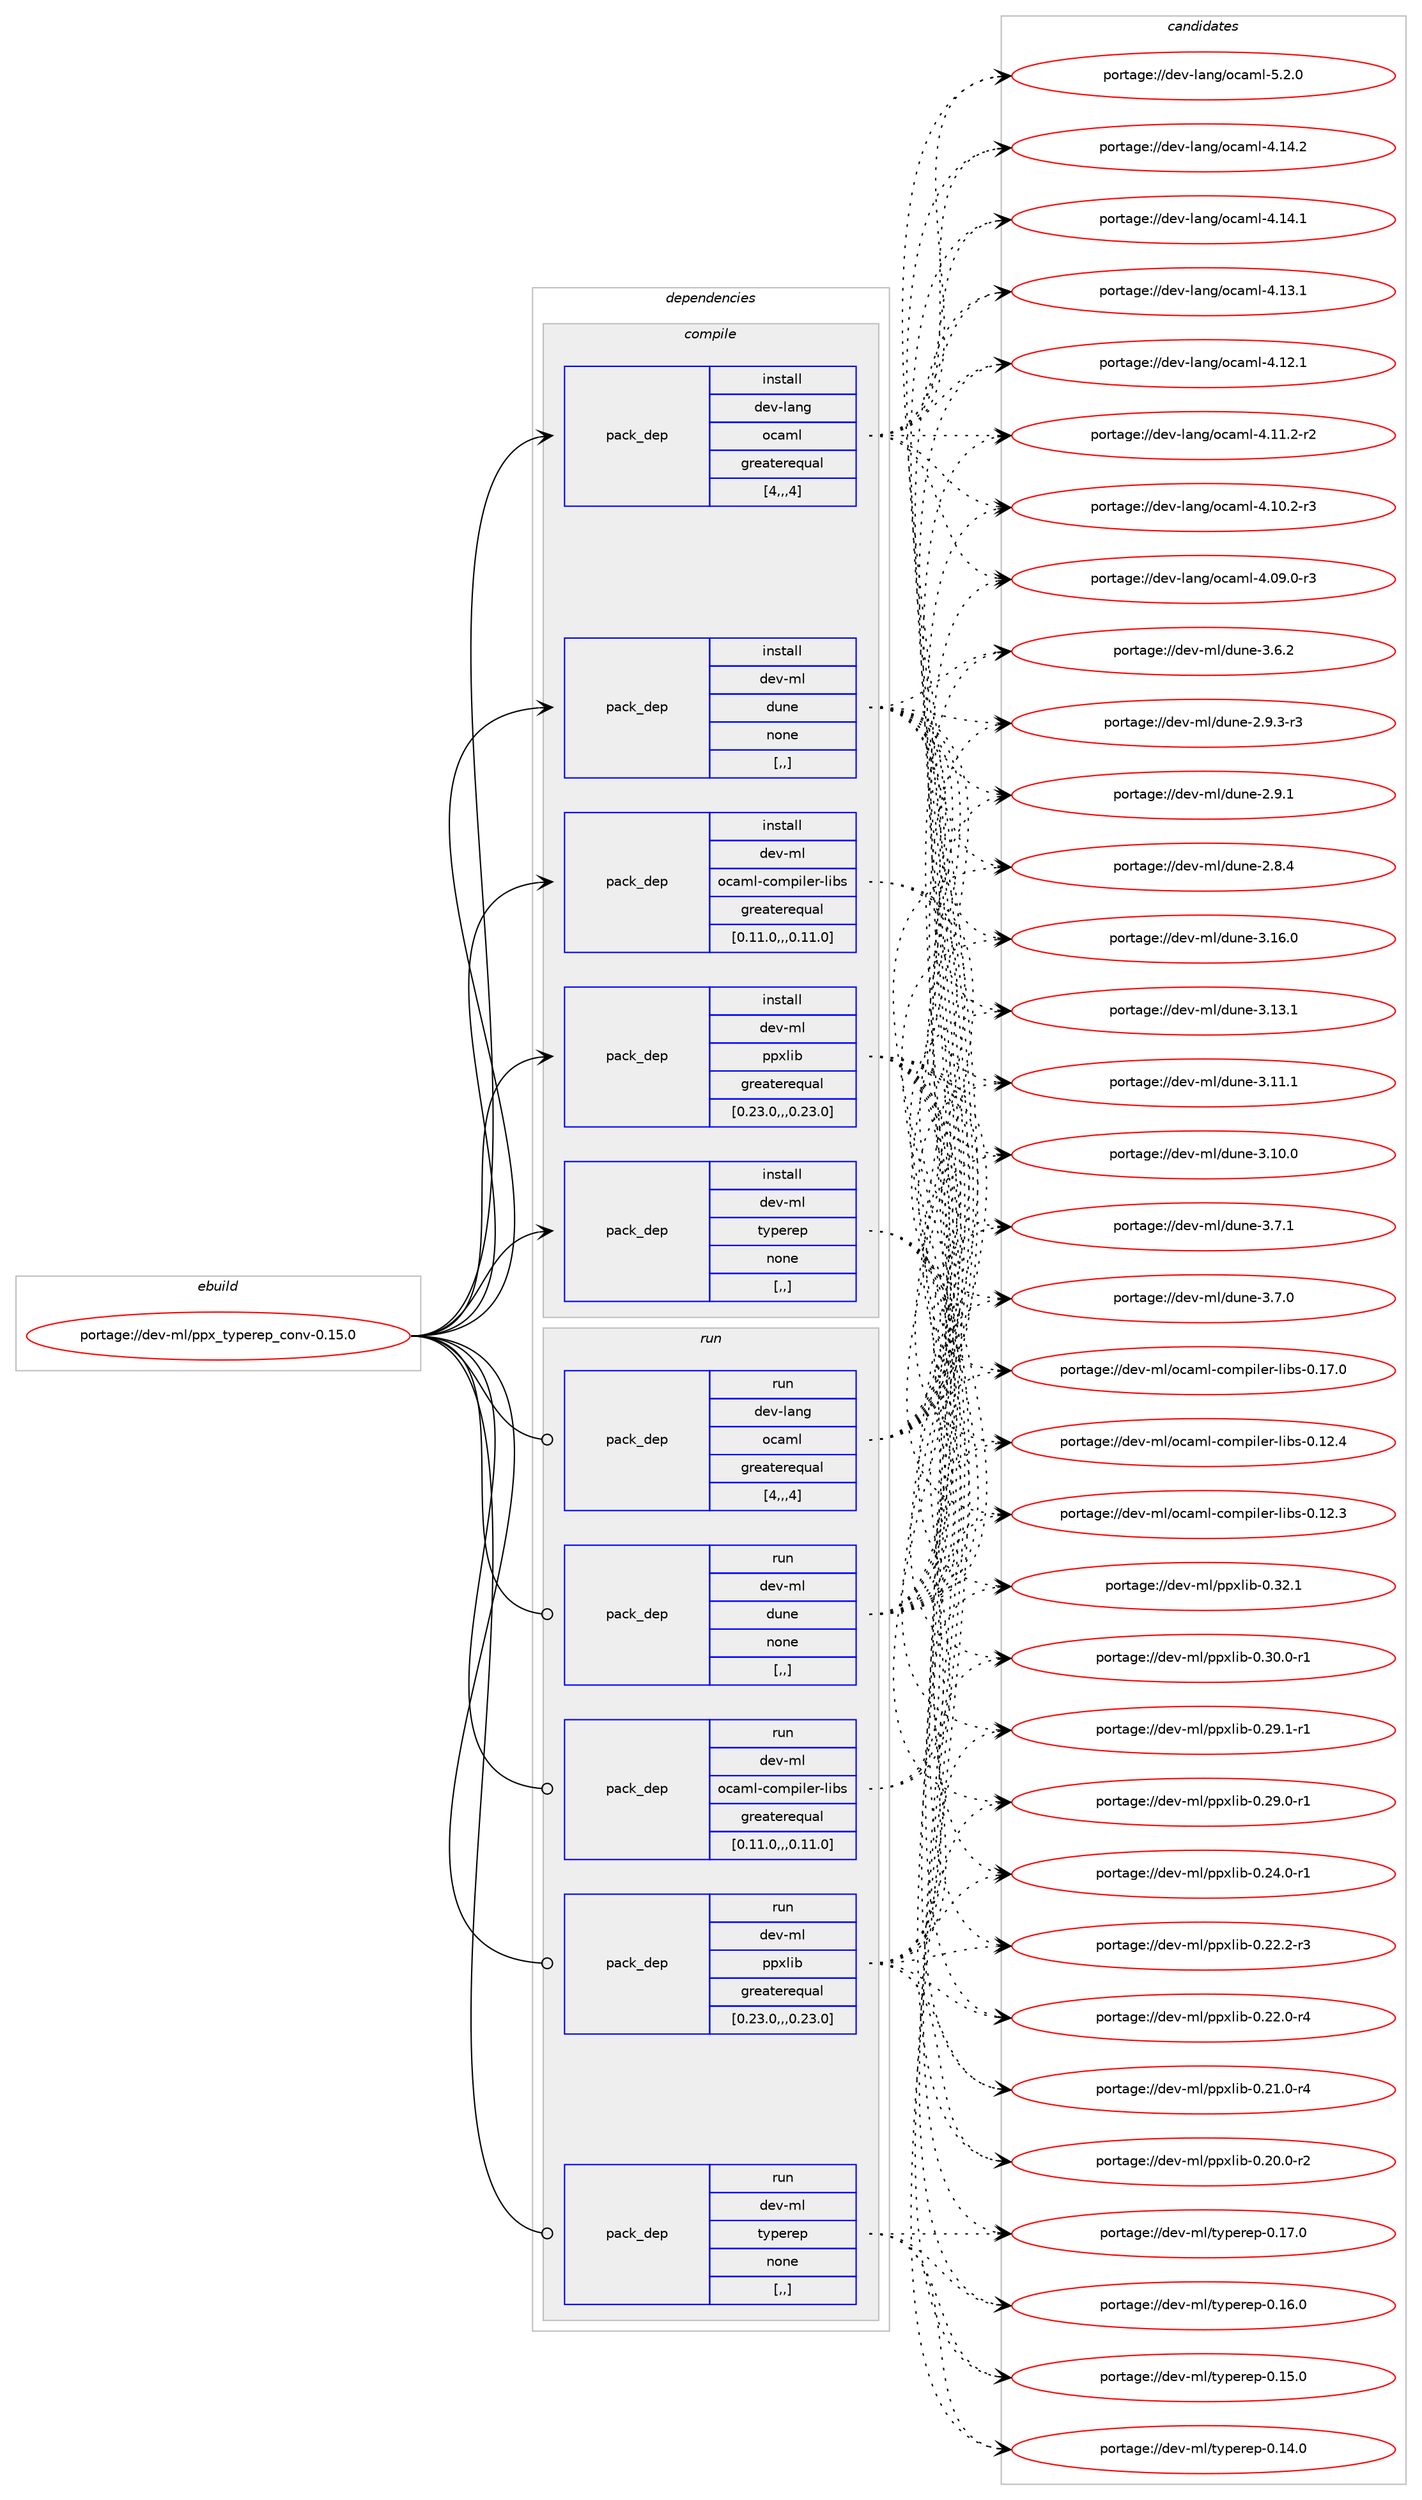 digraph prolog {

# *************
# Graph options
# *************

newrank=true;
concentrate=true;
compound=true;
graph [rankdir=LR,fontname=Helvetica,fontsize=10,ranksep=1.5];#, ranksep=2.5, nodesep=0.2];
edge  [arrowhead=vee];
node  [fontname=Helvetica,fontsize=10];

# **********
# The ebuild
# **********

subgraph cluster_leftcol {
color=gray;
label=<<i>ebuild</i>>;
id [label="portage://dev-ml/ppx_typerep_conv-0.15.0", color=red, width=4, href="../dev-ml/ppx_typerep_conv-0.15.0.svg"];
}

# ****************
# The dependencies
# ****************

subgraph cluster_midcol {
color=gray;
label=<<i>dependencies</i>>;
subgraph cluster_compile {
fillcolor="#eeeeee";
style=filled;
label=<<i>compile</i>>;
subgraph pack93376 {
dependency124349 [label=<<TABLE BORDER="0" CELLBORDER="1" CELLSPACING="0" CELLPADDING="4" WIDTH="220"><TR><TD ROWSPAN="6" CELLPADDING="30">pack_dep</TD></TR><TR><TD WIDTH="110">install</TD></TR><TR><TD>dev-lang</TD></TR><TR><TD>ocaml</TD></TR><TR><TD>greaterequal</TD></TR><TR><TD>[4,,,4]</TD></TR></TABLE>>, shape=none, color=blue];
}
id:e -> dependency124349:w [weight=20,style="solid",arrowhead="vee"];
subgraph pack93377 {
dependency124350 [label=<<TABLE BORDER="0" CELLBORDER="1" CELLSPACING="0" CELLPADDING="4" WIDTH="220"><TR><TD ROWSPAN="6" CELLPADDING="30">pack_dep</TD></TR><TR><TD WIDTH="110">install</TD></TR><TR><TD>dev-ml</TD></TR><TR><TD>dune</TD></TR><TR><TD>none</TD></TR><TR><TD>[,,]</TD></TR></TABLE>>, shape=none, color=blue];
}
id:e -> dependency124350:w [weight=20,style="solid",arrowhead="vee"];
subgraph pack93378 {
dependency124351 [label=<<TABLE BORDER="0" CELLBORDER="1" CELLSPACING="0" CELLPADDING="4" WIDTH="220"><TR><TD ROWSPAN="6" CELLPADDING="30">pack_dep</TD></TR><TR><TD WIDTH="110">install</TD></TR><TR><TD>dev-ml</TD></TR><TR><TD>ocaml-compiler-libs</TD></TR><TR><TD>greaterequal</TD></TR><TR><TD>[0.11.0,,,0.11.0]</TD></TR></TABLE>>, shape=none, color=blue];
}
id:e -> dependency124351:w [weight=20,style="solid",arrowhead="vee"];
subgraph pack93379 {
dependency124352 [label=<<TABLE BORDER="0" CELLBORDER="1" CELLSPACING="0" CELLPADDING="4" WIDTH="220"><TR><TD ROWSPAN="6" CELLPADDING="30">pack_dep</TD></TR><TR><TD WIDTH="110">install</TD></TR><TR><TD>dev-ml</TD></TR><TR><TD>ppxlib</TD></TR><TR><TD>greaterequal</TD></TR><TR><TD>[0.23.0,,,0.23.0]</TD></TR></TABLE>>, shape=none, color=blue];
}
id:e -> dependency124352:w [weight=20,style="solid",arrowhead="vee"];
subgraph pack93380 {
dependency124353 [label=<<TABLE BORDER="0" CELLBORDER="1" CELLSPACING="0" CELLPADDING="4" WIDTH="220"><TR><TD ROWSPAN="6" CELLPADDING="30">pack_dep</TD></TR><TR><TD WIDTH="110">install</TD></TR><TR><TD>dev-ml</TD></TR><TR><TD>typerep</TD></TR><TR><TD>none</TD></TR><TR><TD>[,,]</TD></TR></TABLE>>, shape=none, color=blue];
}
id:e -> dependency124353:w [weight=20,style="solid",arrowhead="vee"];
}
subgraph cluster_compileandrun {
fillcolor="#eeeeee";
style=filled;
label=<<i>compile and run</i>>;
}
subgraph cluster_run {
fillcolor="#eeeeee";
style=filled;
label=<<i>run</i>>;
subgraph pack93381 {
dependency124354 [label=<<TABLE BORDER="0" CELLBORDER="1" CELLSPACING="0" CELLPADDING="4" WIDTH="220"><TR><TD ROWSPAN="6" CELLPADDING="30">pack_dep</TD></TR><TR><TD WIDTH="110">run</TD></TR><TR><TD>dev-lang</TD></TR><TR><TD>ocaml</TD></TR><TR><TD>greaterequal</TD></TR><TR><TD>[4,,,4]</TD></TR></TABLE>>, shape=none, color=blue];
}
id:e -> dependency124354:w [weight=20,style="solid",arrowhead="odot"];
subgraph pack93382 {
dependency124355 [label=<<TABLE BORDER="0" CELLBORDER="1" CELLSPACING="0" CELLPADDING="4" WIDTH="220"><TR><TD ROWSPAN="6" CELLPADDING="30">pack_dep</TD></TR><TR><TD WIDTH="110">run</TD></TR><TR><TD>dev-ml</TD></TR><TR><TD>dune</TD></TR><TR><TD>none</TD></TR><TR><TD>[,,]</TD></TR></TABLE>>, shape=none, color=blue];
}
id:e -> dependency124355:w [weight=20,style="solid",arrowhead="odot"];
subgraph pack93383 {
dependency124356 [label=<<TABLE BORDER="0" CELLBORDER="1" CELLSPACING="0" CELLPADDING="4" WIDTH="220"><TR><TD ROWSPAN="6" CELLPADDING="30">pack_dep</TD></TR><TR><TD WIDTH="110">run</TD></TR><TR><TD>dev-ml</TD></TR><TR><TD>ocaml-compiler-libs</TD></TR><TR><TD>greaterequal</TD></TR><TR><TD>[0.11.0,,,0.11.0]</TD></TR></TABLE>>, shape=none, color=blue];
}
id:e -> dependency124356:w [weight=20,style="solid",arrowhead="odot"];
subgraph pack93384 {
dependency124357 [label=<<TABLE BORDER="0" CELLBORDER="1" CELLSPACING="0" CELLPADDING="4" WIDTH="220"><TR><TD ROWSPAN="6" CELLPADDING="30">pack_dep</TD></TR><TR><TD WIDTH="110">run</TD></TR><TR><TD>dev-ml</TD></TR><TR><TD>ppxlib</TD></TR><TR><TD>greaterequal</TD></TR><TR><TD>[0.23.0,,,0.23.0]</TD></TR></TABLE>>, shape=none, color=blue];
}
id:e -> dependency124357:w [weight=20,style="solid",arrowhead="odot"];
subgraph pack93385 {
dependency124358 [label=<<TABLE BORDER="0" CELLBORDER="1" CELLSPACING="0" CELLPADDING="4" WIDTH="220"><TR><TD ROWSPAN="6" CELLPADDING="30">pack_dep</TD></TR><TR><TD WIDTH="110">run</TD></TR><TR><TD>dev-ml</TD></TR><TR><TD>typerep</TD></TR><TR><TD>none</TD></TR><TR><TD>[,,]</TD></TR></TABLE>>, shape=none, color=blue];
}
id:e -> dependency124358:w [weight=20,style="solid",arrowhead="odot"];
}
}

# **************
# The candidates
# **************

subgraph cluster_choices {
rank=same;
color=gray;
label=<<i>candidates</i>>;

subgraph choice93376 {
color=black;
nodesep=1;
choice1001011184510897110103471119997109108455346504648 [label="portage://dev-lang/ocaml-5.2.0", color=red, width=4,href="../dev-lang/ocaml-5.2.0.svg"];
choice100101118451089711010347111999710910845524649524650 [label="portage://dev-lang/ocaml-4.14.2", color=red, width=4,href="../dev-lang/ocaml-4.14.2.svg"];
choice100101118451089711010347111999710910845524649524649 [label="portage://dev-lang/ocaml-4.14.1", color=red, width=4,href="../dev-lang/ocaml-4.14.1.svg"];
choice100101118451089711010347111999710910845524649514649 [label="portage://dev-lang/ocaml-4.13.1", color=red, width=4,href="../dev-lang/ocaml-4.13.1.svg"];
choice100101118451089711010347111999710910845524649504649 [label="portage://dev-lang/ocaml-4.12.1", color=red, width=4,href="../dev-lang/ocaml-4.12.1.svg"];
choice1001011184510897110103471119997109108455246494946504511450 [label="portage://dev-lang/ocaml-4.11.2-r2", color=red, width=4,href="../dev-lang/ocaml-4.11.2-r2.svg"];
choice1001011184510897110103471119997109108455246494846504511451 [label="portage://dev-lang/ocaml-4.10.2-r3", color=red, width=4,href="../dev-lang/ocaml-4.10.2-r3.svg"];
choice1001011184510897110103471119997109108455246485746484511451 [label="portage://dev-lang/ocaml-4.09.0-r3", color=red, width=4,href="../dev-lang/ocaml-4.09.0-r3.svg"];
dependency124349:e -> choice1001011184510897110103471119997109108455346504648:w [style=dotted,weight="100"];
dependency124349:e -> choice100101118451089711010347111999710910845524649524650:w [style=dotted,weight="100"];
dependency124349:e -> choice100101118451089711010347111999710910845524649524649:w [style=dotted,weight="100"];
dependency124349:e -> choice100101118451089711010347111999710910845524649514649:w [style=dotted,weight="100"];
dependency124349:e -> choice100101118451089711010347111999710910845524649504649:w [style=dotted,weight="100"];
dependency124349:e -> choice1001011184510897110103471119997109108455246494946504511450:w [style=dotted,weight="100"];
dependency124349:e -> choice1001011184510897110103471119997109108455246494846504511451:w [style=dotted,weight="100"];
dependency124349:e -> choice1001011184510897110103471119997109108455246485746484511451:w [style=dotted,weight="100"];
}
subgraph choice93377 {
color=black;
nodesep=1;
choice100101118451091084710011711010145514649544648 [label="portage://dev-ml/dune-3.16.0", color=red, width=4,href="../dev-ml/dune-3.16.0.svg"];
choice100101118451091084710011711010145514649514649 [label="portage://dev-ml/dune-3.13.1", color=red, width=4,href="../dev-ml/dune-3.13.1.svg"];
choice100101118451091084710011711010145514649494649 [label="portage://dev-ml/dune-3.11.1", color=red, width=4,href="../dev-ml/dune-3.11.1.svg"];
choice100101118451091084710011711010145514649484648 [label="portage://dev-ml/dune-3.10.0", color=red, width=4,href="../dev-ml/dune-3.10.0.svg"];
choice1001011184510910847100117110101455146554649 [label="portage://dev-ml/dune-3.7.1", color=red, width=4,href="../dev-ml/dune-3.7.1.svg"];
choice1001011184510910847100117110101455146554648 [label="portage://dev-ml/dune-3.7.0", color=red, width=4,href="../dev-ml/dune-3.7.0.svg"];
choice1001011184510910847100117110101455146544650 [label="portage://dev-ml/dune-3.6.2", color=red, width=4,href="../dev-ml/dune-3.6.2.svg"];
choice10010111845109108471001171101014550465746514511451 [label="portage://dev-ml/dune-2.9.3-r3", color=red, width=4,href="../dev-ml/dune-2.9.3-r3.svg"];
choice1001011184510910847100117110101455046574649 [label="portage://dev-ml/dune-2.9.1", color=red, width=4,href="../dev-ml/dune-2.9.1.svg"];
choice1001011184510910847100117110101455046564652 [label="portage://dev-ml/dune-2.8.4", color=red, width=4,href="../dev-ml/dune-2.8.4.svg"];
dependency124350:e -> choice100101118451091084710011711010145514649544648:w [style=dotted,weight="100"];
dependency124350:e -> choice100101118451091084710011711010145514649514649:w [style=dotted,weight="100"];
dependency124350:e -> choice100101118451091084710011711010145514649494649:w [style=dotted,weight="100"];
dependency124350:e -> choice100101118451091084710011711010145514649484648:w [style=dotted,weight="100"];
dependency124350:e -> choice1001011184510910847100117110101455146554649:w [style=dotted,weight="100"];
dependency124350:e -> choice1001011184510910847100117110101455146554648:w [style=dotted,weight="100"];
dependency124350:e -> choice1001011184510910847100117110101455146544650:w [style=dotted,weight="100"];
dependency124350:e -> choice10010111845109108471001171101014550465746514511451:w [style=dotted,weight="100"];
dependency124350:e -> choice1001011184510910847100117110101455046574649:w [style=dotted,weight="100"];
dependency124350:e -> choice1001011184510910847100117110101455046564652:w [style=dotted,weight="100"];
}
subgraph choice93378 {
color=black;
nodesep=1;
choice100101118451091084711199971091084599111109112105108101114451081059811545484649554648 [label="portage://dev-ml/ocaml-compiler-libs-0.17.0", color=red, width=4,href="../dev-ml/ocaml-compiler-libs-0.17.0.svg"];
choice100101118451091084711199971091084599111109112105108101114451081059811545484649504652 [label="portage://dev-ml/ocaml-compiler-libs-0.12.4", color=red, width=4,href="../dev-ml/ocaml-compiler-libs-0.12.4.svg"];
choice100101118451091084711199971091084599111109112105108101114451081059811545484649504651 [label="portage://dev-ml/ocaml-compiler-libs-0.12.3", color=red, width=4,href="../dev-ml/ocaml-compiler-libs-0.12.3.svg"];
dependency124351:e -> choice100101118451091084711199971091084599111109112105108101114451081059811545484649554648:w [style=dotted,weight="100"];
dependency124351:e -> choice100101118451091084711199971091084599111109112105108101114451081059811545484649504652:w [style=dotted,weight="100"];
dependency124351:e -> choice100101118451091084711199971091084599111109112105108101114451081059811545484649504651:w [style=dotted,weight="100"];
}
subgraph choice93379 {
color=black;
nodesep=1;
choice10010111845109108471121121201081059845484651504649 [label="portage://dev-ml/ppxlib-0.32.1", color=red, width=4,href="../dev-ml/ppxlib-0.32.1.svg"];
choice100101118451091084711211212010810598454846514846484511449 [label="portage://dev-ml/ppxlib-0.30.0-r1", color=red, width=4,href="../dev-ml/ppxlib-0.30.0-r1.svg"];
choice100101118451091084711211212010810598454846505746494511449 [label="portage://dev-ml/ppxlib-0.29.1-r1", color=red, width=4,href="../dev-ml/ppxlib-0.29.1-r1.svg"];
choice100101118451091084711211212010810598454846505746484511449 [label="portage://dev-ml/ppxlib-0.29.0-r1", color=red, width=4,href="../dev-ml/ppxlib-0.29.0-r1.svg"];
choice100101118451091084711211212010810598454846505246484511449 [label="portage://dev-ml/ppxlib-0.24.0-r1", color=red, width=4,href="../dev-ml/ppxlib-0.24.0-r1.svg"];
choice100101118451091084711211212010810598454846505046504511451 [label="portage://dev-ml/ppxlib-0.22.2-r3", color=red, width=4,href="../dev-ml/ppxlib-0.22.2-r3.svg"];
choice100101118451091084711211212010810598454846505046484511452 [label="portage://dev-ml/ppxlib-0.22.0-r4", color=red, width=4,href="../dev-ml/ppxlib-0.22.0-r4.svg"];
choice100101118451091084711211212010810598454846504946484511452 [label="portage://dev-ml/ppxlib-0.21.0-r4", color=red, width=4,href="../dev-ml/ppxlib-0.21.0-r4.svg"];
choice100101118451091084711211212010810598454846504846484511450 [label="portage://dev-ml/ppxlib-0.20.0-r2", color=red, width=4,href="../dev-ml/ppxlib-0.20.0-r2.svg"];
dependency124352:e -> choice10010111845109108471121121201081059845484651504649:w [style=dotted,weight="100"];
dependency124352:e -> choice100101118451091084711211212010810598454846514846484511449:w [style=dotted,weight="100"];
dependency124352:e -> choice100101118451091084711211212010810598454846505746494511449:w [style=dotted,weight="100"];
dependency124352:e -> choice100101118451091084711211212010810598454846505746484511449:w [style=dotted,weight="100"];
dependency124352:e -> choice100101118451091084711211212010810598454846505246484511449:w [style=dotted,weight="100"];
dependency124352:e -> choice100101118451091084711211212010810598454846505046504511451:w [style=dotted,weight="100"];
dependency124352:e -> choice100101118451091084711211212010810598454846505046484511452:w [style=dotted,weight="100"];
dependency124352:e -> choice100101118451091084711211212010810598454846504946484511452:w [style=dotted,weight="100"];
dependency124352:e -> choice100101118451091084711211212010810598454846504846484511450:w [style=dotted,weight="100"];
}
subgraph choice93380 {
color=black;
nodesep=1;
choice100101118451091084711612111210111410111245484649554648 [label="portage://dev-ml/typerep-0.17.0", color=red, width=4,href="../dev-ml/typerep-0.17.0.svg"];
choice100101118451091084711612111210111410111245484649544648 [label="portage://dev-ml/typerep-0.16.0", color=red, width=4,href="../dev-ml/typerep-0.16.0.svg"];
choice100101118451091084711612111210111410111245484649534648 [label="portage://dev-ml/typerep-0.15.0", color=red, width=4,href="../dev-ml/typerep-0.15.0.svg"];
choice100101118451091084711612111210111410111245484649524648 [label="portage://dev-ml/typerep-0.14.0", color=red, width=4,href="../dev-ml/typerep-0.14.0.svg"];
dependency124353:e -> choice100101118451091084711612111210111410111245484649554648:w [style=dotted,weight="100"];
dependency124353:e -> choice100101118451091084711612111210111410111245484649544648:w [style=dotted,weight="100"];
dependency124353:e -> choice100101118451091084711612111210111410111245484649534648:w [style=dotted,weight="100"];
dependency124353:e -> choice100101118451091084711612111210111410111245484649524648:w [style=dotted,weight="100"];
}
subgraph choice93381 {
color=black;
nodesep=1;
choice1001011184510897110103471119997109108455346504648 [label="portage://dev-lang/ocaml-5.2.0", color=red, width=4,href="../dev-lang/ocaml-5.2.0.svg"];
choice100101118451089711010347111999710910845524649524650 [label="portage://dev-lang/ocaml-4.14.2", color=red, width=4,href="../dev-lang/ocaml-4.14.2.svg"];
choice100101118451089711010347111999710910845524649524649 [label="portage://dev-lang/ocaml-4.14.1", color=red, width=4,href="../dev-lang/ocaml-4.14.1.svg"];
choice100101118451089711010347111999710910845524649514649 [label="portage://dev-lang/ocaml-4.13.1", color=red, width=4,href="../dev-lang/ocaml-4.13.1.svg"];
choice100101118451089711010347111999710910845524649504649 [label="portage://dev-lang/ocaml-4.12.1", color=red, width=4,href="../dev-lang/ocaml-4.12.1.svg"];
choice1001011184510897110103471119997109108455246494946504511450 [label="portage://dev-lang/ocaml-4.11.2-r2", color=red, width=4,href="../dev-lang/ocaml-4.11.2-r2.svg"];
choice1001011184510897110103471119997109108455246494846504511451 [label="portage://dev-lang/ocaml-4.10.2-r3", color=red, width=4,href="../dev-lang/ocaml-4.10.2-r3.svg"];
choice1001011184510897110103471119997109108455246485746484511451 [label="portage://dev-lang/ocaml-4.09.0-r3", color=red, width=4,href="../dev-lang/ocaml-4.09.0-r3.svg"];
dependency124354:e -> choice1001011184510897110103471119997109108455346504648:w [style=dotted,weight="100"];
dependency124354:e -> choice100101118451089711010347111999710910845524649524650:w [style=dotted,weight="100"];
dependency124354:e -> choice100101118451089711010347111999710910845524649524649:w [style=dotted,weight="100"];
dependency124354:e -> choice100101118451089711010347111999710910845524649514649:w [style=dotted,weight="100"];
dependency124354:e -> choice100101118451089711010347111999710910845524649504649:w [style=dotted,weight="100"];
dependency124354:e -> choice1001011184510897110103471119997109108455246494946504511450:w [style=dotted,weight="100"];
dependency124354:e -> choice1001011184510897110103471119997109108455246494846504511451:w [style=dotted,weight="100"];
dependency124354:e -> choice1001011184510897110103471119997109108455246485746484511451:w [style=dotted,weight="100"];
}
subgraph choice93382 {
color=black;
nodesep=1;
choice100101118451091084710011711010145514649544648 [label="portage://dev-ml/dune-3.16.0", color=red, width=4,href="../dev-ml/dune-3.16.0.svg"];
choice100101118451091084710011711010145514649514649 [label="portage://dev-ml/dune-3.13.1", color=red, width=4,href="../dev-ml/dune-3.13.1.svg"];
choice100101118451091084710011711010145514649494649 [label="portage://dev-ml/dune-3.11.1", color=red, width=4,href="../dev-ml/dune-3.11.1.svg"];
choice100101118451091084710011711010145514649484648 [label="portage://dev-ml/dune-3.10.0", color=red, width=4,href="../dev-ml/dune-3.10.0.svg"];
choice1001011184510910847100117110101455146554649 [label="portage://dev-ml/dune-3.7.1", color=red, width=4,href="../dev-ml/dune-3.7.1.svg"];
choice1001011184510910847100117110101455146554648 [label="portage://dev-ml/dune-3.7.0", color=red, width=4,href="../dev-ml/dune-3.7.0.svg"];
choice1001011184510910847100117110101455146544650 [label="portage://dev-ml/dune-3.6.2", color=red, width=4,href="../dev-ml/dune-3.6.2.svg"];
choice10010111845109108471001171101014550465746514511451 [label="portage://dev-ml/dune-2.9.3-r3", color=red, width=4,href="../dev-ml/dune-2.9.3-r3.svg"];
choice1001011184510910847100117110101455046574649 [label="portage://dev-ml/dune-2.9.1", color=red, width=4,href="../dev-ml/dune-2.9.1.svg"];
choice1001011184510910847100117110101455046564652 [label="portage://dev-ml/dune-2.8.4", color=red, width=4,href="../dev-ml/dune-2.8.4.svg"];
dependency124355:e -> choice100101118451091084710011711010145514649544648:w [style=dotted,weight="100"];
dependency124355:e -> choice100101118451091084710011711010145514649514649:w [style=dotted,weight="100"];
dependency124355:e -> choice100101118451091084710011711010145514649494649:w [style=dotted,weight="100"];
dependency124355:e -> choice100101118451091084710011711010145514649484648:w [style=dotted,weight="100"];
dependency124355:e -> choice1001011184510910847100117110101455146554649:w [style=dotted,weight="100"];
dependency124355:e -> choice1001011184510910847100117110101455146554648:w [style=dotted,weight="100"];
dependency124355:e -> choice1001011184510910847100117110101455146544650:w [style=dotted,weight="100"];
dependency124355:e -> choice10010111845109108471001171101014550465746514511451:w [style=dotted,weight="100"];
dependency124355:e -> choice1001011184510910847100117110101455046574649:w [style=dotted,weight="100"];
dependency124355:e -> choice1001011184510910847100117110101455046564652:w [style=dotted,weight="100"];
}
subgraph choice93383 {
color=black;
nodesep=1;
choice100101118451091084711199971091084599111109112105108101114451081059811545484649554648 [label="portage://dev-ml/ocaml-compiler-libs-0.17.0", color=red, width=4,href="../dev-ml/ocaml-compiler-libs-0.17.0.svg"];
choice100101118451091084711199971091084599111109112105108101114451081059811545484649504652 [label="portage://dev-ml/ocaml-compiler-libs-0.12.4", color=red, width=4,href="../dev-ml/ocaml-compiler-libs-0.12.4.svg"];
choice100101118451091084711199971091084599111109112105108101114451081059811545484649504651 [label="portage://dev-ml/ocaml-compiler-libs-0.12.3", color=red, width=4,href="../dev-ml/ocaml-compiler-libs-0.12.3.svg"];
dependency124356:e -> choice100101118451091084711199971091084599111109112105108101114451081059811545484649554648:w [style=dotted,weight="100"];
dependency124356:e -> choice100101118451091084711199971091084599111109112105108101114451081059811545484649504652:w [style=dotted,weight="100"];
dependency124356:e -> choice100101118451091084711199971091084599111109112105108101114451081059811545484649504651:w [style=dotted,weight="100"];
}
subgraph choice93384 {
color=black;
nodesep=1;
choice10010111845109108471121121201081059845484651504649 [label="portage://dev-ml/ppxlib-0.32.1", color=red, width=4,href="../dev-ml/ppxlib-0.32.1.svg"];
choice100101118451091084711211212010810598454846514846484511449 [label="portage://dev-ml/ppxlib-0.30.0-r1", color=red, width=4,href="../dev-ml/ppxlib-0.30.0-r1.svg"];
choice100101118451091084711211212010810598454846505746494511449 [label="portage://dev-ml/ppxlib-0.29.1-r1", color=red, width=4,href="../dev-ml/ppxlib-0.29.1-r1.svg"];
choice100101118451091084711211212010810598454846505746484511449 [label="portage://dev-ml/ppxlib-0.29.0-r1", color=red, width=4,href="../dev-ml/ppxlib-0.29.0-r1.svg"];
choice100101118451091084711211212010810598454846505246484511449 [label="portage://dev-ml/ppxlib-0.24.0-r1", color=red, width=4,href="../dev-ml/ppxlib-0.24.0-r1.svg"];
choice100101118451091084711211212010810598454846505046504511451 [label="portage://dev-ml/ppxlib-0.22.2-r3", color=red, width=4,href="../dev-ml/ppxlib-0.22.2-r3.svg"];
choice100101118451091084711211212010810598454846505046484511452 [label="portage://dev-ml/ppxlib-0.22.0-r4", color=red, width=4,href="../dev-ml/ppxlib-0.22.0-r4.svg"];
choice100101118451091084711211212010810598454846504946484511452 [label="portage://dev-ml/ppxlib-0.21.0-r4", color=red, width=4,href="../dev-ml/ppxlib-0.21.0-r4.svg"];
choice100101118451091084711211212010810598454846504846484511450 [label="portage://dev-ml/ppxlib-0.20.0-r2", color=red, width=4,href="../dev-ml/ppxlib-0.20.0-r2.svg"];
dependency124357:e -> choice10010111845109108471121121201081059845484651504649:w [style=dotted,weight="100"];
dependency124357:e -> choice100101118451091084711211212010810598454846514846484511449:w [style=dotted,weight="100"];
dependency124357:e -> choice100101118451091084711211212010810598454846505746494511449:w [style=dotted,weight="100"];
dependency124357:e -> choice100101118451091084711211212010810598454846505746484511449:w [style=dotted,weight="100"];
dependency124357:e -> choice100101118451091084711211212010810598454846505246484511449:w [style=dotted,weight="100"];
dependency124357:e -> choice100101118451091084711211212010810598454846505046504511451:w [style=dotted,weight="100"];
dependency124357:e -> choice100101118451091084711211212010810598454846505046484511452:w [style=dotted,weight="100"];
dependency124357:e -> choice100101118451091084711211212010810598454846504946484511452:w [style=dotted,weight="100"];
dependency124357:e -> choice100101118451091084711211212010810598454846504846484511450:w [style=dotted,weight="100"];
}
subgraph choice93385 {
color=black;
nodesep=1;
choice100101118451091084711612111210111410111245484649554648 [label="portage://dev-ml/typerep-0.17.0", color=red, width=4,href="../dev-ml/typerep-0.17.0.svg"];
choice100101118451091084711612111210111410111245484649544648 [label="portage://dev-ml/typerep-0.16.0", color=red, width=4,href="../dev-ml/typerep-0.16.0.svg"];
choice100101118451091084711612111210111410111245484649534648 [label="portage://dev-ml/typerep-0.15.0", color=red, width=4,href="../dev-ml/typerep-0.15.0.svg"];
choice100101118451091084711612111210111410111245484649524648 [label="portage://dev-ml/typerep-0.14.0", color=red, width=4,href="../dev-ml/typerep-0.14.0.svg"];
dependency124358:e -> choice100101118451091084711612111210111410111245484649554648:w [style=dotted,weight="100"];
dependency124358:e -> choice100101118451091084711612111210111410111245484649544648:w [style=dotted,weight="100"];
dependency124358:e -> choice100101118451091084711612111210111410111245484649534648:w [style=dotted,weight="100"];
dependency124358:e -> choice100101118451091084711612111210111410111245484649524648:w [style=dotted,weight="100"];
}
}

}
